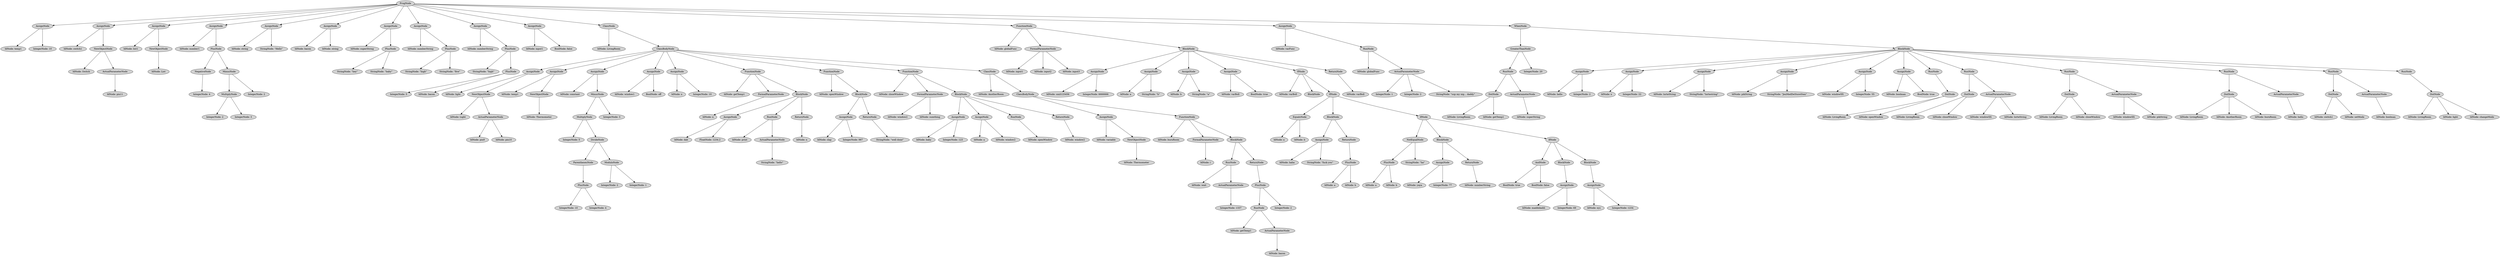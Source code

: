 digraph G {
	graph [ranksep=1.5 ratio=fill]
	node [style=filled]
	8757092353947 [label=ProgNode]
	8757092341256 [label=AssignNode]
	8757092353947 -> 8757092341256
	8757092341284 [label="IdNode: temp1"]
	8757092341256 -> 8757092341284
	-9223363279762434486 [label="IntegerNode: 10"]
	8757092341256 -> -9223363279762434486
	8757092341270 [label=AssignNode]
	8757092353947 -> 8757092341270
	-9223363279762434514 [label="IdNode: switch1"]
	8757092341270 -> -9223363279762434514
	-9223363279762434479 [label=NewObjectNode]
	8757092341270 -> -9223363279762434479
	8757092341326 [label="IdNode: Switch"]
	-9223363279762434479 -> 8757092341326
	8757092341319 [label=ActualParameterNode]
	-9223363279762434479 -> 8757092341319
	-9223363279762434444 [label="IdNode: pin11"]
	8757092341319 -> -9223363279762434444
	-9223363279762434528 [label=AssignNode]
	8757092353947 -> -9223363279762434528
	-9223363279762434535 [label="IdNode: list1"]
	-9223363279762434528 -> -9223363279762434535
	8757092341368 [label=NewObjectNode]
	-9223363279762434528 -> 8757092341368
	8757092341305 [label="IdNode: List"]
	8757092341368 -> 8757092341305
	-9223363279762434521 [label=AssignNode]
	8757092353947 -> -9223363279762434521
	-9223363279762434493 [label="IdNode: number1"]
	-9223363279762434521 -> -9223363279762434493
	8757092341333 [label=PlusNode]
	-9223363279762434521 -> 8757092341333
	-9223363279762434458 [label=NegativeNode]
	8757092341333 -> -9223363279762434458
	8757092341389 [label="IntegerNode: 4"]
	-9223363279762434458 -> 8757092341389
	8757092341354 [label=MinusNode]
	8757092341333 -> 8757092341354
	8757092341375 [label=MultiplyNode]
	8757092341354 -> 8757092341375
	8757092341361 [label="IntegerNode: 2"]
	8757092341375 -> 8757092341361
	-9223363279762434437 [label="IntegerNode: 3"]
	8757092341375 -> -9223363279762434437
	-9223363279762434423 [label="IntegerNode: 2"]
	8757092341354 -> -9223363279762434423
	-9223363279762434507 [label=AssignNode]
	8757092353947 -> -9223363279762434507
	-9223363279762434465 [label="IdNode: string"]
	-9223363279762434507 -> -9223363279762434465
	8757092341347 [label="StringNode: \"Hello\""]
	-9223363279762434507 -> 8757092341347
	-9223363279762434500 [label=AssignNode]
	8757092353947 -> -9223363279762434500
	-9223363279762434472 [label="IdNode: bacon"]
	-9223363279762434500 -> -9223363279762434472
	8757092341417 [label="IdNode: string"]
	-9223363279762434500 -> 8757092341417
	8757092341277 [label=AssignNode]
	8757092353947 -> 8757092341277
	-9223363279762434402 [label="IdNode: superString"]
	8757092341277 -> -9223363279762434402
	-9223363279762434409 [label=PlusNode]
	8757092341277 -> -9223363279762434409
	-9223363279762434388 [label="StringNode: \"hey\""]
	-9223363279762434409 -> -9223363279762434388
	-9223363279762434374 [label="StringNode: \"baby\""]
	-9223363279762434409 -> -9223363279762434374
	8757092341340 [label=AssignNode]
	8757092353947 -> 8757092341340
	-9223363279762434395 [label="IdNode: numberString"]
	8757092341340 -> -9223363279762434395
	8757092341438 [label=PlusNode]
	8757092341340 -> 8757092341438
	-9223363279762434367 [label="StringNode: \"high\""]
	8757092341438 -> -9223363279762434367
	-9223363279762434353 [label="StringNode: \"five\""]
	8757092341438 -> -9223363279762434353
	-9223363279762434416 [label=AssignNode]
	8757092353947 -> -9223363279762434416
	8757092341424 [label="IdNode: numberString"]
	-9223363279762434416 -> 8757092341424
	8757092341459 [label=PlusNode]
	-9223363279762434416 -> 8757092341459
	8757092341466 [label="StringNode: \"high\""]
	8757092341459 -> 8757092341466
	-9223363279762434339 [label=PlusNode]
	8757092341459 -> -9223363279762434339
	8757092341480 [label="IntegerNode: 5"]
	-9223363279762434339 -> 8757092341480
	8757092341494 [label="IdNode: bacon"]
	-9223363279762434339 -> 8757092341494
	-9223363279762434430 [label=AssignNode]
	8757092353947 -> -9223363279762434430
	8757092341445 [label="IdNode: input1"]
	-9223363279762434430 -> 8757092341445
	-9223363279762434311 [label="BoolNode: false"]
	-9223363279762434430 -> -9223363279762434311
	8757092341452 [label=ClassNode]
	8757092353947 -> 8757092341452
	8757092341431 [label="IdNode: LivingRoom"]
	8757092341452 -> 8757092341431
	8757092341410 [label=ClassBodyNode]
	8757092341452 -> 8757092341410
	8757092341473 [label=AssignNode]
	8757092341410 -> 8757092341473
	-9223363279762434332 [label="IdNode: light"]
	8757092341473 -> -9223363279762434332
	8757092345110 [label=NewObjectNode]
	8757092341473 -> 8757092345110
	8757092345117 [label="IdNode: Light"]
	8757092345110 -> 8757092345117
	-9223363279762430695 [label=ActualParameterNode]
	8757092345110 -> -9223363279762430695
	8757092345159 [label="IdNode: pin9"]
	-9223363279762430695 -> 8757092345159
	-9223363279762430653 [label="IdNode: pin10"]
	-9223363279762430695 -> -9223363279762430653
	8757092341487 [label=AssignNode]
	8757092341410 -> 8757092341487
	8757092345096 [label="IdNode: temp1"]
	8757092341487 -> 8757092345096
	8757092345124 [label=NewObjectNode]
	8757092341487 -> 8757092345124
	8757092345131 [label="IdNode: Thermometer"]
	8757092345124 -> 8757092345131
	8757092345103 [label=AssignNode]
	8757092341410 -> 8757092345103
	-9223363279762430688 [label="IdNode: constant"]
	8757092345103 -> -9223363279762430688
	8757092345138 [label=MinusNode]
	8757092345103 -> 8757092345138
	-9223363279762430667 [label=MultiplyNode]
	8757092345138 -> -9223363279762430667
	-9223363279762430646 [label="IntegerNode: 5"]
	-9223363279762430667 -> -9223363279762430646
	8757092345166 [label=DivideNode]
	-9223363279762430667 -> 8757092345166
	8757092345145 [label=ParenthesesNode]
	8757092345166 -> 8757092345145
	8757092345180 [label=PlusNode]
	8757092345145 -> 8757092345180
	8757092345194 [label="IntegerNode: 10"]
	8757092345180 -> 8757092345194
	-9223363279762430604 [label="IntegerNode: 4"]
	8757092345180 -> -9223363279762430604
	-9223363279762430639 [label=ModuloNode]
	8757092345166 -> -9223363279762430639
	-9223363279762430625 [label="IntegerNode: 2"]
	-9223363279762430639 -> -9223363279762430625
	8757092345208 [label="IntegerNode: 1"]
	-9223363279762430639 -> 8757092345208
	-9223363279762430632 [label="IntegerNode: 3"]
	8757092345138 -> -9223363279762430632
	-9223363279762430716 [label=AssignNode]
	8757092341410 -> -9223363279762430716
	-9223363279762430681 [label="IdNode: window1"]
	-9223363279762430716 -> -9223363279762430681
	8757092345201 [label="BoolNode: off"]
	-9223363279762430716 -> 8757092345201
	-9223363279762430709 [label=AssignNode]
	8757092341410 -> -9223363279762430709
	-9223363279762430611 [label="IdNode: x"]
	-9223363279762430709 -> -9223363279762430611
	-9223363279762430583 [label="IntegerNode: 10"]
	-9223363279762430709 -> -9223363279762430583
	-9223363279762430702 [label=FunctionNode]
	8757092341410 -> -9223363279762430702
	-9223363279762430660 [label="IdNode: getTemp1"]
	-9223363279762430702 -> -9223363279762430660
	8757092345187 [label=FormalParameterNode]
	-9223363279762430702 -> 8757092345187
	-9223363279762430597 [label="IdNode: n"]
	8757092345187 -> -9223363279762430597
	-9223363279762430618 [label=BlockNode]
	-9223363279762430702 -> -9223363279762430618
	-9223363279762430590 [label=AssignNode]
	-9223363279762430618 -> -9223363279762430590
	8757092345236 [label="IdNode: dab"]
	-9223363279762430590 -> 8757092345236
	8757092345264 [label="FloatNode: 1234.2"]
	-9223363279762430590 -> 8757092345264
	8757092345222 [label=RunNode]
	-9223363279762430618 -> 8757092345222
	-9223363279762430562 [label="IdNode: print"]
	8757092345222 -> -9223363279762430562
	-9223363279762430576 [label=ActualParameterNode]
	8757092345222 -> -9223363279762430576
	8757092345278 [label="StringNode: \"hello\""]
	-9223363279762430576 -> 8757092345278
	-9223363279762430569 [label=ReturnNode]
	-9223363279762430618 -> -9223363279762430569
	-9223363279762430513 [label="IdNode: n"]
	-9223363279762430569 -> -9223363279762430513
	8757092345229 [label=FunctionNode]
	8757092341410 -> 8757092345229
	8757092345243 [label="IdNode: openWindow"]
	8757092345229 -> 8757092345243
	-9223363279762430541 [label=BlockNode]
	8757092345229 -> -9223363279762430541
	-9223363279762430555 [label=AssignNode]
	-9223363279762430541 -> -9223363279762430555
	-9223363279762430527 [label="IdNode: clap"]
	-9223363279762430555 -> -9223363279762430527
	-9223363279762430499 [label="IntegerNode: 987"]
	-9223363279762430555 -> -9223363279762430499
	8757092345257 [label=ReturnNode]
	-9223363279762430541 -> 8757092345257
	-9223363279762430492 [label="StringNode: \"well done\""]
	8757092345257 -> -9223363279762430492
	8757092345250 [label=FunctionNode]
	8757092341410 -> 8757092345250
	-9223363279762430520 [label="IdNode: closeWindow"]
	8757092345250 -> -9223363279762430520
	8757092345299 [label=FormalParameterNode]
	8757092345250 -> 8757092345299
	8757092345271 [label="IdNode: window2"]
	8757092345299 -> 8757092345271
	8757092345285 [label="IdNode: sumthing"]
	8757092345299 -> 8757092345285
	-9223363279762430534 [label=BlockNode]
	8757092345250 -> -9223363279762430534
	8757092345292 [label=AssignNode]
	-9223363279762430534 -> 8757092345292
	-9223363279762430485 [label="IdNode: baby"]
	8757092345292 -> -9223363279762430485
	-9223363279762460661 [label="IntegerNode: 123"]
	8757092345292 -> -9223363279762460661
	8757092345320 [label=AssignNode]
	-9223363279762430534 -> 8757092345320
	8757092345334 [label="IdNode: a"]
	8757092345320 -> 8757092345334
	8757092315165 [label="IdNode: window2"]
	8757092345320 -> 8757092315165
	8757092345306 [label=RunNode]
	-9223363279762430534 -> 8757092345306
	8757092315151 [label="IdNode: openWindow"]
	8757092345306 -> 8757092315151
	8757092345327 [label=ReturnNode]
	-9223363279762430534 -> 8757092345327
	8757092315186 [label="IdNode: window2"]
	8757092345327 -> 8757092315186
	8757092345341 [label=ClassNode]
	8757092341410 -> 8757092345341
	-9223363279762430478 [label="IdNode: AnotherRoom"]
	8757092345341 -> -9223363279762430478
	8757092345313 [label=ClassBodyNode]
	8757092345341 -> 8757092345313
	-9223363279762460654 [label=AssignNode]
	8757092345313 -> -9223363279762460654
	8757092315158 [label="IdNode: variable"]
	-9223363279762460654 -> 8757092315158
	8757092315193 [label=NewObjectNode]
	-9223363279762460654 -> 8757092315193
	-9223363279762460612 [label="IdNode: Thermometer"]
	8757092315193 -> -9223363279762460612
	-9223363279762460668 [label=FunctionNode]
	8757092345313 -> -9223363279762460668
	8757092315144 [label="IdNode: burnRoom"]
	-9223363279762460668 -> 8757092315144
	-9223363279762460640 [label=FormalParameterNode]
	-9223363279762460668 -> -9223363279762460640
	-9223363279762460647 [label="IdNode: i"]
	-9223363279762460640 -> -9223363279762460647
	8757092315179 [label=BlockNode]
	-9223363279762460668 -> 8757092315179
	-9223363279762460619 [label=RunNode]
	8757092315179 -> -9223363279762460619
	8757092315207 [label="IdNode: wait"]
	-9223363279762460619 -> 8757092315207
	8757092315200 [label=ActualParameterNode]
	-9223363279762460619 -> 8757092315200
	-9223363279762460570 [label="IntegerNode: 1337"]
	8757092315200 -> -9223363279762460570
	-9223363279762460605 [label=ReturnNode]
	8757092315179 -> -9223363279762460605
	8757092315242 [label=PlusNode]
	-9223363279762460605 -> 8757092315242
	-9223363279762460563 [label=RunNode]
	8757092315242 -> -9223363279762460563
	8757092315256 [label="IdNode: getTemp1"]
	-9223363279762460563 -> 8757092315256
	8757092315249 [label=ActualParameterNode]
	-9223363279762460563 -> 8757092315249
	8757092315291 [label="IdNode: bacon"]
	8757092315249 -> 8757092315291
	8757092315263 [label="IntegerNode: 2"]
	8757092315242 -> 8757092315263
	-9223363279762434325 [label=FunctionNode]
	8757092353947 -> -9223363279762434325
	8757092341501 [label="IdNode: globalFunc"]
	-9223363279762434325 -> 8757092341501
	-9223363279762430674 [label=FormalParameterNode]
	-9223363279762434325 -> -9223363279762430674
	8757092345152 [label="IdNode: input1"]
	-9223363279762430674 -> 8757092345152
	8757092345215 [label="IdNode: input2"]
	-9223363279762430674 -> 8757092345215
	-9223363279762430506 [label="IdNode: input3"]
	-9223363279762430674 -> -9223363279762430506
	8757092345173 [label=BlockNode]
	-9223363279762434325 -> 8757092345173
	8757092315172 [label=AssignNode]
	8757092345173 -> 8757092315172
	-9223363279762460591 [label="IdNode: smil123456"]
	8757092315172 -> -9223363279762460591
	8757092315235 [label="IntegerNode: 6666666"]
	8757092315172 -> 8757092315235
	-9223363279762460633 [label=AssignNode]
	8757092345173 -> -9223363279762460633
	8757092315214 [label="IdNode: a"]
	-9223363279762460633 -> 8757092315214
	-9223363279762460549 [label="StringNode: \"h\""]
	-9223363279762460633 -> -9223363279762460549
	-9223363279762460626 [label=AssignNode]
	8757092345173 -> -9223363279762460626
	8757092315270 [label="IdNode: b"]
	-9223363279762460626 -> 8757092315270
	-9223363279762460528 [label="StringNode: \"a\""]
	-9223363279762460626 -> -9223363279762460528
	-9223363279762460584 [label=AssignNode]
	8757092345173 -> -9223363279762460584
	-9223363279762460535 [label="IdNode: varBoll"]
	-9223363279762460584 -> -9223363279762460535
	-9223363279762460507 [label="BoolNode: true"]
	-9223363279762460584 -> -9223363279762460507
	8757092315221 [label=IfNode]
	8757092345173 -> 8757092315221
	8757092315319 [label="IdNode: varBoll"]
	8757092315221 -> 8757092315319
	8757092315284 [label=BlockNode]
	8757092315221 -> 8757092315284
	-9223363279762460514 [label=IfNode]
	8757092315221 -> -9223363279762460514
	8757092315312 [label=EqualsNode]
	-9223363279762460514 -> 8757092315312
	-9223363279762460472 [label="IdNode: a"]
	8757092315312 -> -9223363279762460472
	8757092315347 [label="IdNode: b"]
	8757092315312 -> 8757092315347
	-9223363279762460500 [label=BlockNode]
	-9223363279762460514 -> -9223363279762460500
	-9223363279762460521 [label=AssignNode]
	-9223363279762460500 -> -9223363279762460521
	-9223363279762460479 [label="IdNode: haha"]
	-9223363279762460521 -> -9223363279762460479
	-9223363279762460451 [label="StringNode: \"fuck you\""]
	-9223363279762460521 -> -9223363279762460451
	-9223363279762460486 [label=ReturnNode]
	-9223363279762460500 -> -9223363279762460486
	8757092315361 [label=PlusNode]
	-9223363279762460486 -> 8757092315361
	8757092315375 [label="IdNode: a"]
	8757092315361 -> 8757092315375
	-9223363279762460423 [label="IdNode: b"]
	8757092315361 -> -9223363279762460423
	-9223363279762460465 [label=IfNode]
	-9223363279762460514 -> -9223363279762460465
	8757092315340 [label=NotEqualNode]
	-9223363279762460465 -> 8757092315340
	8757092315333 [label=PlusNode]
	8757092315340 -> 8757092315333
	8757092315389 [label="IdNode: a"]
	8757092315333 -> 8757092315389
	8757092318216 [label="IdNode: b"]
	8757092315333 -> 8757092318216
	-9223363279762457589 [label="StringNode: \"ha\""]
	8757092315340 -> -9223363279762457589
	8757092315354 [label=BlockNode]
	-9223363279762460465 -> 8757092315354
	-9223363279762460493 [label=AssignNode]
	8757092315354 -> -9223363279762460493
	-9223363279762460444 [label="IdNode: yaya"]
	-9223363279762460493 -> -9223363279762460444
	8757092318237 [label="IntegerNode: 77"]
	-9223363279762460493 -> 8757092318237
	8757092315368 [label=ReturnNode]
	8757092315354 -> 8757092315368
	8757092318251 [label="IdNode: numberString"]
	8757092315368 -> 8757092318251
	-9223363279762460437 [label=IfNode]
	-9223363279762460465 -> -9223363279762460437
	-9223363279762457596 [label=AndNode]
	-9223363279762460437 -> -9223363279762457596
	-9223363279762457575 [label="BoolNode: true"]
	-9223363279762457596 -> -9223363279762457575
	-9223363279762457561 [label="BoolNode: false"]
	-9223363279762457596 -> -9223363279762457561
	8757092315382 [label=BlockNode]
	-9223363279762460437 -> 8757092315382
	-9223363279762457568 [label=AssignNode]
	8757092315382 -> -9223363279762457568
	-9223363279762457554 [label="IdNode: maddidaddi"]
	-9223363279762457568 -> -9223363279762457554
	8757092318279 [label="IntegerNode: 69"]
	-9223363279762457568 -> 8757092318279
	-9223363279762457547 [label=BlockNode]
	-9223363279762460437 -> -9223363279762457547
	8757092318244 [label=AssignNode]
	-9223363279762457547 -> 8757092318244
	-9223363279762457540 [label="IdNode: xyz"]
	8757092318244 -> -9223363279762457540
	8757092318300 [label="IntegerNode: 1234"]
	8757092318244 -> 8757092318300
	8757092315298 [label=ReturnNode]
	8757092345173 -> 8757092315298
	8757092318265 [label="IdNode: varBoll"]
	8757092315298 -> 8757092318265
	-9223363279762430471 [label=AssignNode]
	8757092353947 -> -9223363279762430471
	-9223363279762460542 [label="IdNode: varFunc"]
	-9223363279762430471 -> -9223363279762460542
	8757092315326 [label=RunNode]
	-9223363279762430471 -> 8757092315326
	8757092318272 [label="IdNode: globalFunc"]
	8757092315326 -> 8757092318272
	-9223363279762457582 [label=ActualParameterNode]
	8757092315326 -> -9223363279762457582
	-9223363279762457512 [label="IntegerNode: 1"]
	-9223363279762457582 -> -9223363279762457512
	-9223363279762457498 [label="IntegerNode: 2"]
	-9223363279762457582 -> -9223363279762457498
	8757092318293 [label="StringNode: \"sup my nig... daddy\""]
	-9223363279762457582 -> 8757092318293
	-9223363279762460598 [label=WhenNode]
	8757092353947 -> -9223363279762460598
	-9223363279762460458 [label=GreaterThanNode]
	-9223363279762460598 -> -9223363279762460458
	8757092318286 [label=RunNode]
	-9223363279762460458 -> 8757092318286
	-9223363279762457519 [label=DotNode]
	8757092318286 -> -9223363279762457519
	-9223363279762457526 [label="IdNode: LivingRoom"]
	-9223363279762457519 -> -9223363279762457526
	8757092318307 [label="IdNode: getTemp1"]
	-9223363279762457519 -> 8757092318307
	8757092318223 [label=ActualParameterNode]
	8757092318286 -> 8757092318223
	8757092318342 [label="IdNode: superString"]
	8757092318223 -> 8757092318342
	-9223363279762457491 [label="IntegerNode: 20"]
	-9223363279762460458 -> -9223363279762457491
	-9223363279762460556 [label=BlockNode]
	-9223363279762460598 -> -9223363279762460556
	-9223363279762460430 [label=AssignNode]
	-9223363279762460556 -> -9223363279762460430
	-9223363279762457505 [label="IdNode: hello"]
	-9223363279762460430 -> -9223363279762457505
	-9223363279762457477 [label="IntegerNode: 2"]
	-9223363279762460430 -> -9223363279762457477
	8757092318321 [label=AssignNode]
	-9223363279762460556 -> 8757092318321
	8757092318230 [label="IdNode: x"]
	8757092318321 -> 8757092318230
	-9223363279762457456 [label="IntegerNode: 22"]
	8757092318321 -> -9223363279762457456
	-9223363279762457533 [label=AssignNode]
	-9223363279762460556 -> -9223363279762457533
	-9223363279762457463 [label="IdNode: lorteString"]
	-9223363279762457533 -> -9223363279762457463
	8757092318363 [label="StringNode: \"lortestring\""]
	-9223363279762457533 -> 8757092318363
	8757092318258 [label=AssignNode]
	-9223363279762460556 -> 8757092318258
	8757092318356 [label="IdNode: pikString"]
	8757092318258 -> 8757092318356
	8757092318377 [label="StringNode: \"JenMedDeStoreSten\""]
	8757092318258 -> 8757092318377
	8757092318314 [label=AssignNode]
	-9223363279762460556 -> 8757092318314
	-9223363279762457442 [label="IdNode: windowXX"]
	8757092318314 -> -9223363279762457442
	-9223363279762457414 [label="IntegerNode: 55"]
	8757092318314 -> -9223363279762457414
	8757092318328 [label=AssignNode]
	-9223363279762460556 -> 8757092318328
	-9223363279762457428 [label="IdNode: boolman"]
	8757092318328 -> -9223363279762457428
	8757092318405 [label="BoolNode: true"]
	8757092318328 -> 8757092318405
	8757092318349 [label=RunNode]
	-9223363279762460556 -> 8757092318349
	-9223363279762457421 [label=DotNode]
	8757092318349 -> -9223363279762457421
	8757092318398 [label="IdNode: LivingRoom"]
	-9223363279762457421 -> 8757092318398
	8757092318391 [label="IdNode: openWindow"]
	-9223363279762457421 -> 8757092318391
	-9223363279762457449 [label=RunNode]
	-9223363279762460556 -> -9223363279762457449
	-9223363279762457393 [label=DotNode]
	-9223363279762457449 -> -9223363279762457393
	8757092318412 [label="IdNode: LivingRoom"]
	-9223363279762457393 -> 8757092318412
	8757092318419 [label="IdNode: closeWindow"]
	-9223363279762457393 -> 8757092318419
	-9223363279762457400 [label=ActualParameterNode]
	-9223363279762457449 -> -9223363279762457400
	8757092318454 [label="IdNode: windowXX"]
	-9223363279762457400 -> 8757092318454
	-9223363279762457358 [label="IdNode: lorteString"]
	-9223363279762457400 -> -9223363279762457358
	8757092318433 [label=RunNode]
	-9223363279762460556 -> 8757092318433
	-9223363279762457372 [label=DotNode]
	8757092318433 -> -9223363279762457372
	8757092318426 [label="IdNode: LivingRoom"]
	-9223363279762457372 -> 8757092318426
	8757092318440 [label="IdNode: closeWindow"]
	-9223363279762457372 -> 8757092318440
	-9223363279762457407 [label=ActualParameterNode]
	8757092318433 -> -9223363279762457407
	8757092319254 [label="IdNode: windowXX"]
	-9223363279762457407 -> 8757092319254
	-9223363279762456558 [label="IdNode: pikString"]
	-9223363279762457407 -> -9223363279762456558
	8757092318461 [label=RunNode]
	-9223363279762460556 -> 8757092318461
	8757092319247 [label=DotNode]
	8757092318461 -> 8757092319247
	-9223363279762457351 [label="IdNode: LivingRoom"]
	8757092319247 -> -9223363279762457351
	-9223363279762456572 [label="IdNode: AnotherRoom"]
	8757092319247 -> -9223363279762456572
	-9223363279762456551 [label="IdNode: burnRoom"]
	8757092319247 -> -9223363279762456551
	-9223363279762457386 [label=ActualParameterNode]
	8757092318461 -> -9223363279762457386
	-9223363279762456523 [label="IdNode: hello"]
	-9223363279762457386 -> -9223363279762456523
	-9223363279762456544 [label=RunNode]
	-9223363279762460556 -> -9223363279762456544
	8757092319261 [label=DotNode]
	-9223363279762456544 -> 8757092319261
	8757092319268 [label="IdNode: switch1"]
	8757092319261 -> 8757092319268
	-9223363279762456537 [label="IdNode: setMode"]
	8757092319261 -> -9223363279762456537
	8757092319240 [label=ActualParameterNode]
	-9223363279762456544 -> 8757092319240
	8757092319310 [label="IdNode: boolman"]
	8757092319240 -> 8757092319310
	-9223363279762456565 [label=RunNode]
	-9223363279762460556 -> -9223363279762456565
	8757092319303 [label=DotNode]
	-9223363279762456565 -> 8757092319303
	-9223363279762456516 [label="IdNode: LivingRoom"]
	8757092319303 -> -9223363279762456516
	8757092319296 [label="IdNode: light"]
	8757092319303 -> 8757092319296
	-9223363279762456509 [label="IdNode: changeMode"]
	8757092319303 -> -9223363279762456509
	overlap=false
}
